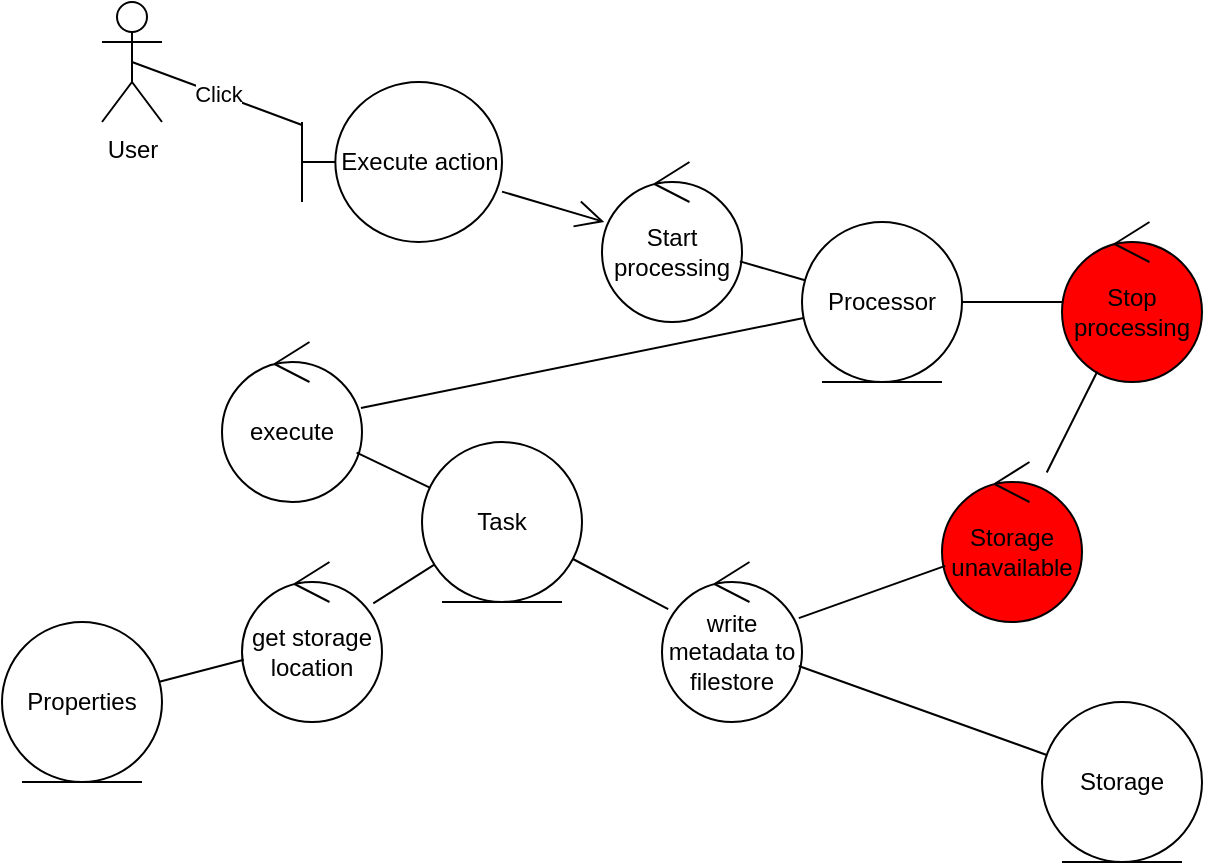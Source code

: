 <mxfile version="12.7.2" type="device"><diagram id="8jXLojxy2FijZEmcbR6y" name="Page-1"><mxGraphModel dx="1612" dy="769" grid="1" gridSize="10" guides="1" tooltips="1" connect="1" arrows="1" fold="1" page="1" pageScale="1" pageWidth="1169" pageHeight="827" math="0" shadow="0"><root><mxCell id="0"/><mxCell id="1" parent="0"/><mxCell id="iPO4pMVoaCJspU5LkBcY-189" value="User" style="shape=umlActor;verticalLabelPosition=bottom;labelBackgroundColor=#ffffff;verticalAlign=top;html=1;" vertex="1" parent="1"><mxGeometry x="160" y="130" width="30" height="60" as="geometry"/></mxCell><mxCell id="iPO4pMVoaCJspU5LkBcY-190" value="Execute action" style="shape=umlBoundary;whiteSpace=wrap;html=1;labelBackgroundColor=none;fillColor=#FFFFFF;" vertex="1" parent="1"><mxGeometry x="260" y="170" width="100" height="80" as="geometry"/></mxCell><mxCell id="iPO4pMVoaCJspU5LkBcY-191" value="Click" style="endArrow=none;html=1;exitX=0.5;exitY=0.5;exitDx=0;exitDy=0;exitPerimeter=0;" edge="1" parent="1" source="iPO4pMVoaCJspU5LkBcY-189" target="iPO4pMVoaCJspU5LkBcY-190"><mxGeometry relative="1" as="geometry"><mxPoint x="275" y="160" as="sourcePoint"/><mxPoint x="420" y="212.051" as="targetPoint"/></mxGeometry></mxCell><mxCell id="iPO4pMVoaCJspU5LkBcY-192" value="&lt;div&gt;Processor&lt;/div&gt;" style="ellipse;shape=umlEntity;whiteSpace=wrap;html=1;labelBackgroundColor=none;fillColor=#FFFFFF;" vertex="1" parent="1"><mxGeometry x="510" y="240" width="80" height="80" as="geometry"/></mxCell><mxCell id="iPO4pMVoaCJspU5LkBcY-193" value="" style="endArrow=open;html=1;startArrow=none;startFill=0;endFill=0;endSize=12;" edge="1" parent="1" source="iPO4pMVoaCJspU5LkBcY-190" target="iPO4pMVoaCJspU5LkBcY-194"><mxGeometry relative="1" as="geometry"><mxPoint x="275" y="160" as="sourcePoint"/><mxPoint x="382.503" y="305.252" as="targetPoint"/></mxGeometry></mxCell><mxCell id="iPO4pMVoaCJspU5LkBcY-194" value="Start processing" style="ellipse;shape=umlControl;whiteSpace=wrap;html=1;" vertex="1" parent="1"><mxGeometry x="410" y="210" width="70" height="80" as="geometry"/></mxCell><mxCell id="iPO4pMVoaCJspU5LkBcY-195" value="" style="endArrow=none;html=1;" edge="1" parent="1" source="iPO4pMVoaCJspU5LkBcY-192" target="iPO4pMVoaCJspU5LkBcY-194"><mxGeometry relative="1" as="geometry"><mxPoint x="435.654" y="-68.2" as="sourcePoint"/><mxPoint x="395" y="-37.5" as="targetPoint"/></mxGeometry></mxCell><mxCell id="iPO4pMVoaCJspU5LkBcY-196" value="Task" style="ellipse;shape=umlEntity;whiteSpace=wrap;html=1;labelBackgroundColor=none;fillColor=#FFFFFF;" vertex="1" parent="1"><mxGeometry x="320" y="350" width="80" height="80" as="geometry"/></mxCell><mxCell id="iPO4pMVoaCJspU5LkBcY-197" value="execute" style="ellipse;shape=umlControl;whiteSpace=wrap;html=1;" vertex="1" parent="1"><mxGeometry x="220" y="300" width="70" height="80" as="geometry"/></mxCell><mxCell id="iPO4pMVoaCJspU5LkBcY-198" value="" style="endArrow=none;html=1;" edge="1" parent="1" source="iPO4pMVoaCJspU5LkBcY-197" target="iPO4pMVoaCJspU5LkBcY-192"><mxGeometry width="50" height="50" relative="1" as="geometry"><mxPoint x="478.609" y="400.672" as="sourcePoint"/><mxPoint x="471.549" y="359.294" as="targetPoint"/></mxGeometry></mxCell><mxCell id="iPO4pMVoaCJspU5LkBcY-199" value="" style="endArrow=none;html=1;" edge="1" parent="1" source="iPO4pMVoaCJspU5LkBcY-197" target="iPO4pMVoaCJspU5LkBcY-196"><mxGeometry width="50" height="50" relative="1" as="geometry"><mxPoint x="526.886" y="428.785" as="sourcePoint"/><mxPoint x="566.879" y="372.641" as="targetPoint"/></mxGeometry></mxCell><mxCell id="iPO4pMVoaCJspU5LkBcY-200" value="write metadata to filestore" style="ellipse;shape=umlControl;whiteSpace=wrap;html=1;" vertex="1" parent="1"><mxGeometry x="440" y="410" width="70" height="80" as="geometry"/></mxCell><mxCell id="iPO4pMVoaCJspU5LkBcY-201" value="" style="endArrow=none;html=1;" edge="1" parent="1" source="iPO4pMVoaCJspU5LkBcY-200" target="iPO4pMVoaCJspU5LkBcY-196"><mxGeometry relative="1" as="geometry"><mxPoint x="376.603" y="712.81" as="sourcePoint"/><mxPoint x="584.884" y="599.154" as="targetPoint"/></mxGeometry></mxCell><mxCell id="iPO4pMVoaCJspU5LkBcY-202" value="" style="endArrow=none;html=1;" edge="1" parent="1" source="iPO4pMVoaCJspU5LkBcY-203" target="iPO4pMVoaCJspU5LkBcY-200"><mxGeometry relative="1" as="geometry"><mxPoint x="565.444" y="423.071" as="sourcePoint"/><mxPoint x="650.265" y="606.155" as="targetPoint"/></mxGeometry></mxCell><mxCell id="iPO4pMVoaCJspU5LkBcY-203" value="&lt;div&gt;Storage&lt;/div&gt;" style="ellipse;shape=umlEntity;whiteSpace=wrap;html=1;labelBackgroundColor=none;fillColor=#FFFFFF;" vertex="1" parent="1"><mxGeometry x="630" y="480" width="80" height="80" as="geometry"/></mxCell><mxCell id="iPO4pMVoaCJspU5LkBcY-204" value="Properties" style="ellipse;shape=umlEntity;whiteSpace=wrap;html=1;labelBackgroundColor=none;fillColor=#FFFFFF;" vertex="1" parent="1"><mxGeometry x="110" y="440" width="80" height="80" as="geometry"/></mxCell><mxCell id="iPO4pMVoaCJspU5LkBcY-205" value="get storage location" style="ellipse;shape=umlControl;whiteSpace=wrap;html=1;" vertex="1" parent="1"><mxGeometry x="230" y="410" width="70" height="80" as="geometry"/></mxCell><mxCell id="iPO4pMVoaCJspU5LkBcY-206" value="" style="endArrow=none;html=1;" edge="1" parent="1" source="iPO4pMVoaCJspU5LkBcY-204" target="iPO4pMVoaCJspU5LkBcY-205"><mxGeometry width="50" height="50" relative="1" as="geometry"><mxPoint x="297.364" y="365.23" as="sourcePoint"/><mxPoint x="333.886" y="382.803" as="targetPoint"/></mxGeometry></mxCell><mxCell id="iPO4pMVoaCJspU5LkBcY-207" value="" style="endArrow=none;html=1;" edge="1" parent="1" source="iPO4pMVoaCJspU5LkBcY-205" target="iPO4pMVoaCJspU5LkBcY-196"><mxGeometry width="50" height="50" relative="1" as="geometry"><mxPoint x="297.364" y="365.23" as="sourcePoint"/><mxPoint x="333.886" y="382.803" as="targetPoint"/></mxGeometry></mxCell><mxCell id="iPO4pMVoaCJspU5LkBcY-208" value="Storage unavailable" style="ellipse;shape=umlControl;whiteSpace=wrap;html=1;fillColor=#FF0000;" vertex="1" parent="1"><mxGeometry x="580" y="360" width="70" height="80" as="geometry"/></mxCell><mxCell id="iPO4pMVoaCJspU5LkBcY-209" value="" style="endArrow=none;html=1;" edge="1" parent="1" source="iPO4pMVoaCJspU5LkBcY-208" target="iPO4pMVoaCJspU5LkBcY-200"><mxGeometry relative="1" as="geometry"><mxPoint x="600.081" y="487.46" as="sourcePoint"/><mxPoint x="529.936" y="482.409" as="targetPoint"/></mxGeometry></mxCell><mxCell id="iPO4pMVoaCJspU5LkBcY-210" value="Stop processing" style="ellipse;shape=umlControl;whiteSpace=wrap;html=1;fillColor=#FF0000;" vertex="1" parent="1"><mxGeometry x="640" y="240" width="70" height="80" as="geometry"/></mxCell><mxCell id="iPO4pMVoaCJspU5LkBcY-211" value="" style="endArrow=none;html=1;" edge="1" parent="1" source="iPO4pMVoaCJspU5LkBcY-210" target="iPO4pMVoaCJspU5LkBcY-208"><mxGeometry relative="1" as="geometry"><mxPoint x="558.66" y="416.34" as="sourcePoint"/><mxPoint x="590" y="380" as="targetPoint"/></mxGeometry></mxCell><mxCell id="iPO4pMVoaCJspU5LkBcY-212" value="" style="endArrow=none;html=1;" edge="1" parent="1" source="iPO4pMVoaCJspU5LkBcY-210" target="iPO4pMVoaCJspU5LkBcY-192"><mxGeometry relative="1" as="geometry"><mxPoint x="668.66" y="306.34" as="sourcePoint"/><mxPoint x="611.34" y="363.66" as="targetPoint"/></mxGeometry></mxCell></root></mxGraphModel></diagram></mxfile>
